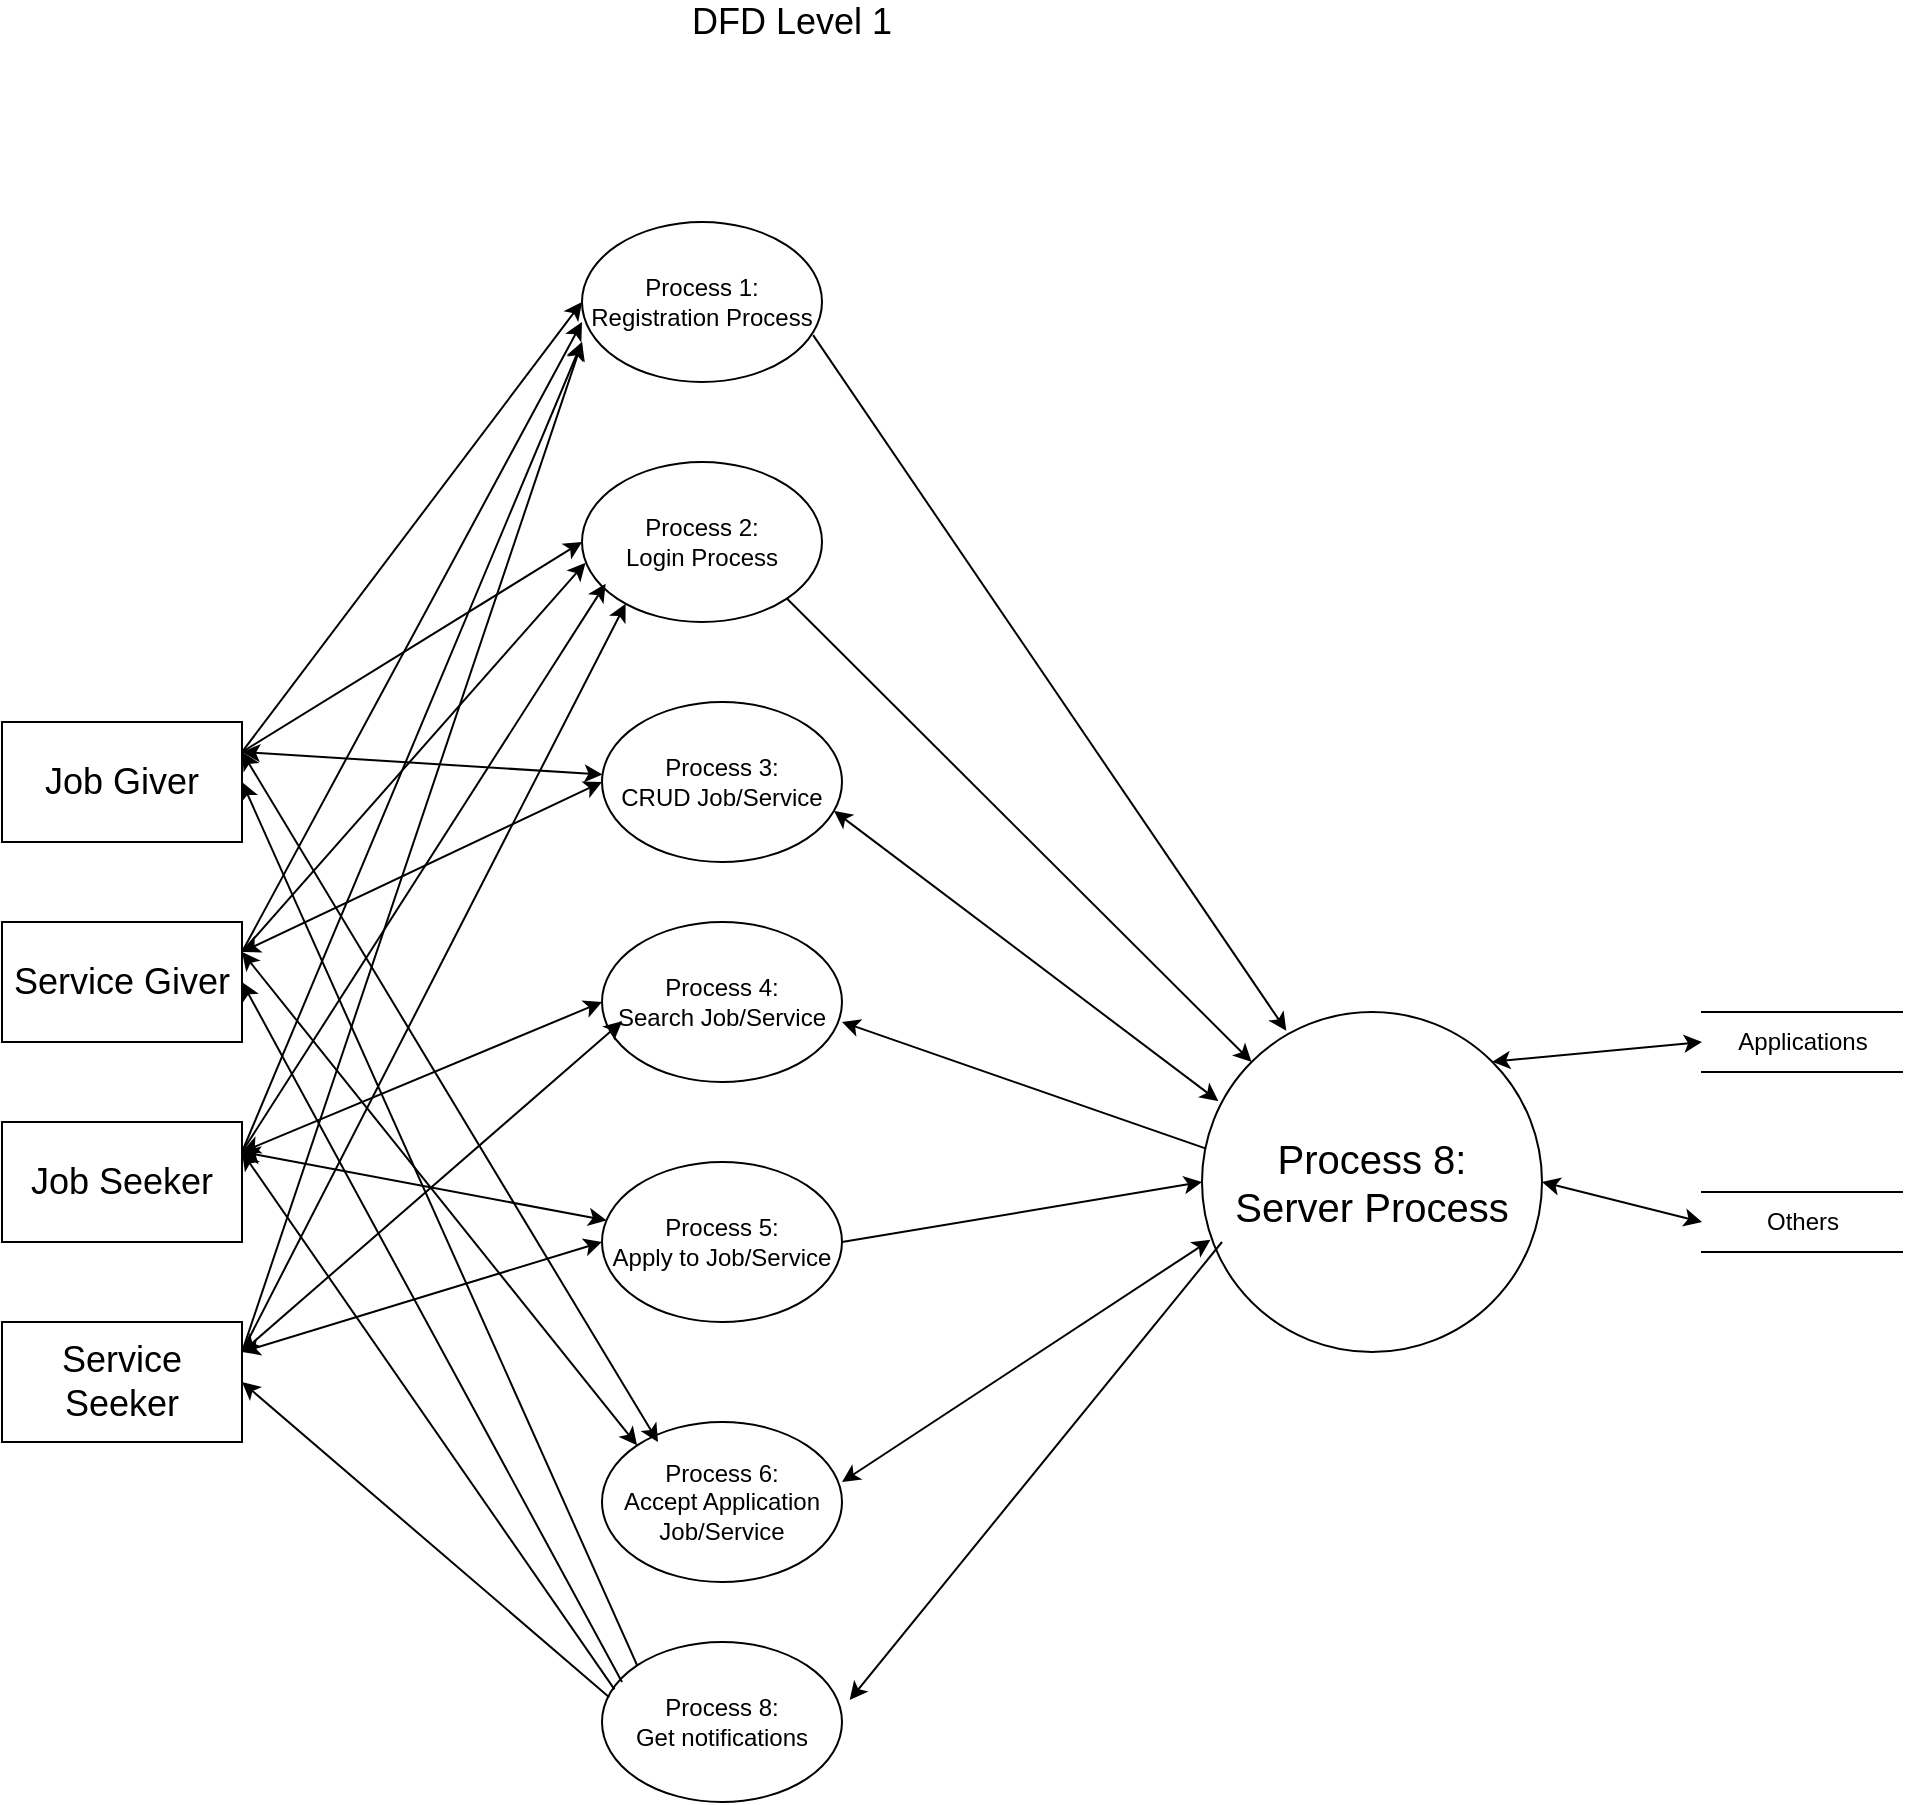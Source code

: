 <mxfile version="10.6.6" type="device"><diagram id="FUxGe3bpGTqjDw8od2aF" name="Page-1"><mxGraphModel dx="1984" dy="1220" grid="1" gridSize="10" guides="1" tooltips="1" connect="1" arrows="1" fold="1" page="1" pageScale="1" pageWidth="1654" pageHeight="1169" math="0" shadow="0"><root><mxCell id="0"/><mxCell id="1" parent="0"/><mxCell id="d3rOgKsIBYAisCl5lSKZ-1" value="&lt;font style=&quot;font-size: 18px&quot;&gt;DFD Level 1&lt;br&gt;&lt;/font&gt;" style="text;html=1;strokeColor=none;fillColor=none;align=center;verticalAlign=middle;whiteSpace=wrap;rounded=0;" vertex="1" parent="1"><mxGeometry x="690" y="50" width="160" height="20" as="geometry"/></mxCell><mxCell id="d3rOgKsIBYAisCl5lSKZ-2" value="&lt;font style=&quot;font-size: 18px&quot;&gt;Job Giver&lt;/font&gt;" style="rounded=0;whiteSpace=wrap;html=1;" vertex="1" parent="1"><mxGeometry x="375" y="410" width="120" height="60" as="geometry"/></mxCell><mxCell id="d3rOgKsIBYAisCl5lSKZ-3" value="&lt;font style=&quot;font-size: 18px&quot;&gt;Job Seeker&lt;/font&gt;" style="rounded=0;whiteSpace=wrap;html=1;" vertex="1" parent="1"><mxGeometry x="375" y="610" width="120" height="60" as="geometry"/></mxCell><mxCell id="d3rOgKsIBYAisCl5lSKZ-4" value="&lt;font style=&quot;font-size: 18px&quot;&gt;Service Giver&lt;/font&gt;" style="rounded=0;whiteSpace=wrap;html=1;" vertex="1" parent="1"><mxGeometry x="375" y="510" width="120" height="60" as="geometry"/></mxCell><mxCell id="d3rOgKsIBYAisCl5lSKZ-6" value="&lt;font style=&quot;font-size: 18px&quot;&gt;Service Seeker&lt;/font&gt;" style="rounded=0;whiteSpace=wrap;html=1;" vertex="1" parent="1"><mxGeometry x="375" y="710" width="120" height="60" as="geometry"/></mxCell><mxCell id="d3rOgKsIBYAisCl5lSKZ-20" value="&lt;font style=&quot;font-size: 12px&quot;&gt;Process 1:&lt;br&gt;Registration Process&lt;/font&gt;&lt;br&gt;" style="ellipse;whiteSpace=wrap;html=1;" vertex="1" parent="1"><mxGeometry x="665" y="160" width="120" height="80" as="geometry"/></mxCell><mxCell id="d3rOgKsIBYAisCl5lSKZ-21" value="Process 2:&lt;br&gt;Login Process&lt;br&gt;" style="ellipse;whiteSpace=wrap;html=1;" vertex="1" parent="1"><mxGeometry x="665" y="280" width="120" height="80" as="geometry"/></mxCell><mxCell id="d3rOgKsIBYAisCl5lSKZ-22" value="Process 5:&lt;br&gt;Apply to Job/Service&lt;br&gt;" style="ellipse;whiteSpace=wrap;html=1;" vertex="1" parent="1"><mxGeometry x="675" y="630" width="120" height="80" as="geometry"/></mxCell><mxCell id="d3rOgKsIBYAisCl5lSKZ-23" value="Process 4:&lt;br&gt;Search Job/Service&lt;br&gt;" style="ellipse;whiteSpace=wrap;html=1;" vertex="1" parent="1"><mxGeometry x="675" y="510" width="120" height="80" as="geometry"/></mxCell><mxCell id="d3rOgKsIBYAisCl5lSKZ-24" value="Process 8:&lt;br&gt;Get notifications&lt;br&gt;" style="ellipse;whiteSpace=wrap;html=1;" vertex="1" parent="1"><mxGeometry x="675" y="870" width="120" height="80" as="geometry"/></mxCell><mxCell id="d3rOgKsIBYAisCl5lSKZ-25" value="Process 6:&lt;br&gt;Accept Application&lt;br&gt;Job/Service&lt;br&gt;" style="ellipse;whiteSpace=wrap;html=1;" vertex="1" parent="1"><mxGeometry x="675" y="760" width="120" height="80" as="geometry"/></mxCell><mxCell id="d3rOgKsIBYAisCl5lSKZ-27" value="Process 3:&lt;br&gt;CRUD Job/Service&lt;br&gt;" style="ellipse;whiteSpace=wrap;html=1;" vertex="1" parent="1"><mxGeometry x="675" y="400" width="120" height="80" as="geometry"/></mxCell><mxCell id="d3rOgKsIBYAisCl5lSKZ-28" value="&lt;font style=&quot;font-size: 20px&quot;&gt;Process 8:&lt;br&gt;Server Process&lt;/font&gt;&lt;br&gt;" style="ellipse;whiteSpace=wrap;html=1;aspect=fixed;" vertex="1" parent="1"><mxGeometry x="975" y="555" width="170" height="170" as="geometry"/></mxCell><mxCell id="d3rOgKsIBYAisCl5lSKZ-32" value="" style="endArrow=classic;html=1;entryX=0;entryY=0.5;entryDx=0;entryDy=0;exitX=1;exitY=0.25;exitDx=0;exitDy=0;" edge="1" parent="1" source="d3rOgKsIBYAisCl5lSKZ-2" target="d3rOgKsIBYAisCl5lSKZ-21"><mxGeometry width="50" height="50" relative="1" as="geometry"><mxPoint x="375" y="1050" as="sourcePoint"/><mxPoint x="425" y="1000" as="targetPoint"/></mxGeometry></mxCell><mxCell id="d3rOgKsIBYAisCl5lSKZ-33" value="" style="endArrow=classic;html=1;entryX=0.015;entryY=0.629;entryDx=0;entryDy=0;exitX=1;exitY=0.25;exitDx=0;exitDy=0;entryPerimeter=0;" edge="1" parent="1" source="d3rOgKsIBYAisCl5lSKZ-4" target="d3rOgKsIBYAisCl5lSKZ-21"><mxGeometry width="50" height="50" relative="1" as="geometry"><mxPoint x="505.059" y="434.941" as="sourcePoint"/><mxPoint x="674.471" y="330.235" as="targetPoint"/></mxGeometry></mxCell><mxCell id="d3rOgKsIBYAisCl5lSKZ-34" value="" style="endArrow=classic;html=1;entryX=0.015;entryY=0.629;entryDx=0;entryDy=0;exitX=1;exitY=0.25;exitDx=0;exitDy=0;entryPerimeter=0;" edge="1" parent="1" source="d3rOgKsIBYAisCl5lSKZ-3"><mxGeometry width="50" height="50" relative="1" as="geometry"><mxPoint x="505.059" y="534.941" as="sourcePoint"/><mxPoint x="676.824" y="340.824" as="targetPoint"/></mxGeometry></mxCell><mxCell id="d3rOgKsIBYAisCl5lSKZ-35" value="" style="endArrow=classic;html=1;entryX=0.015;entryY=0.629;entryDx=0;entryDy=0;exitX=1;exitY=0.25;exitDx=0;exitDy=0;entryPerimeter=0;" edge="1" parent="1" source="d3rOgKsIBYAisCl5lSKZ-6"><mxGeometry width="50" height="50" relative="1" as="geometry"><mxPoint x="505.059" y="634.941" as="sourcePoint"/><mxPoint x="686.824" y="350.824" as="targetPoint"/></mxGeometry></mxCell><mxCell id="d3rOgKsIBYAisCl5lSKZ-36" value="" style="endArrow=classic;html=1;entryX=0;entryY=0.5;entryDx=0;entryDy=0;exitX=1;exitY=0.25;exitDx=0;exitDy=0;" edge="1" parent="1" target="d3rOgKsIBYAisCl5lSKZ-20"><mxGeometry width="50" height="50" relative="1" as="geometry"><mxPoint x="495.059" y="424.941" as="sourcePoint"/><mxPoint x="664.471" y="320.235" as="targetPoint"/></mxGeometry></mxCell><mxCell id="d3rOgKsIBYAisCl5lSKZ-37" value="" style="endArrow=classic;html=1;exitX=1;exitY=0.25;exitDx=0;exitDy=0;" edge="1" parent="1" source="d3rOgKsIBYAisCl5lSKZ-4"><mxGeometry width="50" height="50" relative="1" as="geometry"><mxPoint x="505.059" y="534.941" as="sourcePoint"/><mxPoint x="665" y="210" as="targetPoint"/></mxGeometry></mxCell><mxCell id="d3rOgKsIBYAisCl5lSKZ-38" value="" style="endArrow=classic;html=1;exitX=1;exitY=0.25;exitDx=0;exitDy=0;" edge="1" parent="1" source="d3rOgKsIBYAisCl5lSKZ-3"><mxGeometry width="50" height="50" relative="1" as="geometry"><mxPoint x="505.059" y="634.941" as="sourcePoint"/><mxPoint x="665" y="220" as="targetPoint"/></mxGeometry></mxCell><mxCell id="d3rOgKsIBYAisCl5lSKZ-39" value="" style="endArrow=classic;html=1;exitX=1;exitY=0.25;exitDx=0;exitDy=0;" edge="1" parent="1" source="d3rOgKsIBYAisCl5lSKZ-6"><mxGeometry width="50" height="50" relative="1" as="geometry"><mxPoint x="505.059" y="734.941" as="sourcePoint"/><mxPoint x="665" y="220" as="targetPoint"/></mxGeometry></mxCell><mxCell id="d3rOgKsIBYAisCl5lSKZ-45" value="" style="endArrow=classic;startArrow=classic;html=1;entryX=0;entryY=0.5;entryDx=0;entryDy=0;exitX=1;exitY=0.25;exitDx=0;exitDy=0;" edge="1" parent="1" source="d3rOgKsIBYAisCl5lSKZ-4" target="d3rOgKsIBYAisCl5lSKZ-27"><mxGeometry width="50" height="50" relative="1" as="geometry"><mxPoint x="495" y="550" as="sourcePoint"/><mxPoint x="545" y="500" as="targetPoint"/></mxGeometry></mxCell><mxCell id="d3rOgKsIBYAisCl5lSKZ-46" value="" style="endArrow=classic;startArrow=classic;html=1;entryX=0;entryY=0;entryDx=0;entryDy=0;exitX=1;exitY=0.25;exitDx=0;exitDy=0;" edge="1" parent="1" source="d3rOgKsIBYAisCl5lSKZ-4" target="d3rOgKsIBYAisCl5lSKZ-25"><mxGeometry width="50" height="50" relative="1" as="geometry"><mxPoint x="505.059" y="534.941" as="sourcePoint"/><mxPoint x="685.059" y="450.235" as="targetPoint"/></mxGeometry></mxCell><mxCell id="d3rOgKsIBYAisCl5lSKZ-47" value="" style="endArrow=classic;startArrow=classic;html=1;exitX=1;exitY=0.25;exitDx=0;exitDy=0;" edge="1" parent="1" source="d3rOgKsIBYAisCl5lSKZ-2" target="d3rOgKsIBYAisCl5lSKZ-27"><mxGeometry width="50" height="50" relative="1" as="geometry"><mxPoint x="505" y="520" as="sourcePoint"/><mxPoint x="675" y="450" as="targetPoint"/></mxGeometry></mxCell><mxCell id="d3rOgKsIBYAisCl5lSKZ-48" value="" style="endArrow=classic;startArrow=classic;html=1;exitX=1;exitY=0.25;exitDx=0;exitDy=0;" edge="1" parent="1" source="d3rOgKsIBYAisCl5lSKZ-2"><mxGeometry width="50" height="50" relative="1" as="geometry"><mxPoint x="505.059" y="534.941" as="sourcePoint"/><mxPoint x="703" y="770" as="targetPoint"/></mxGeometry></mxCell><mxCell id="d3rOgKsIBYAisCl5lSKZ-49" value="" style="endArrow=classic;startArrow=classic;html=1;entryX=0;entryY=0.5;entryDx=0;entryDy=0;exitX=1;exitY=0.25;exitDx=0;exitDy=0;" edge="1" parent="1" source="d3rOgKsIBYAisCl5lSKZ-3" target="d3rOgKsIBYAisCl5lSKZ-23"><mxGeometry width="50" height="50" relative="1" as="geometry"><mxPoint x="375" y="1020" as="sourcePoint"/><mxPoint x="425" y="970" as="targetPoint"/></mxGeometry></mxCell><mxCell id="d3rOgKsIBYAisCl5lSKZ-50" value="" style="endArrow=classic;startArrow=classic;html=1;entryX=0;entryY=0.5;entryDx=0;entryDy=0;exitX=1;exitY=0.25;exitDx=0;exitDy=0;" edge="1" parent="1" source="d3rOgKsIBYAisCl5lSKZ-6"><mxGeometry width="50" height="50" relative="1" as="geometry"><mxPoint x="505.059" y="634.941" as="sourcePoint"/><mxPoint x="685.059" y="559.647" as="targetPoint"/></mxGeometry></mxCell><mxCell id="d3rOgKsIBYAisCl5lSKZ-51" value="" style="endArrow=classic;startArrow=classic;html=1;exitX=1;exitY=0.25;exitDx=0;exitDy=0;" edge="1" parent="1" source="d3rOgKsIBYAisCl5lSKZ-3" target="d3rOgKsIBYAisCl5lSKZ-22"><mxGeometry width="50" height="50" relative="1" as="geometry"><mxPoint x="505.059" y="634.941" as="sourcePoint"/><mxPoint x="685" y="560" as="targetPoint"/></mxGeometry></mxCell><mxCell id="d3rOgKsIBYAisCl5lSKZ-52" value="" style="endArrow=classic;startArrow=classic;html=1;exitX=1;exitY=0.25;exitDx=0;exitDy=0;entryX=0;entryY=0.5;entryDx=0;entryDy=0;" edge="1" parent="1" source="d3rOgKsIBYAisCl5lSKZ-6" target="d3rOgKsIBYAisCl5lSKZ-22"><mxGeometry width="50" height="50" relative="1" as="geometry"><mxPoint x="505.059" y="634.941" as="sourcePoint"/><mxPoint x="687.234" y="669.187" as="targetPoint"/></mxGeometry></mxCell><mxCell id="d3rOgKsIBYAisCl5lSKZ-53" value="" style="endArrow=classic;html=1;exitX=0.03;exitY=0.345;exitDx=0;exitDy=0;exitPerimeter=0;entryX=1;entryY=0.5;entryDx=0;entryDy=0;" edge="1" parent="1" source="d3rOgKsIBYAisCl5lSKZ-24" target="d3rOgKsIBYAisCl5lSKZ-6"><mxGeometry width="50" height="50" relative="1" as="geometry"><mxPoint x="375" y="1020" as="sourcePoint"/><mxPoint x="545" y="780" as="targetPoint"/></mxGeometry></mxCell><mxCell id="d3rOgKsIBYAisCl5lSKZ-54" value="" style="endArrow=classic;html=1;exitX=0.052;exitY=0.296;exitDx=0;exitDy=0;exitPerimeter=0;entryX=1;entryY=0.25;entryDx=0;entryDy=0;" edge="1" parent="1" source="d3rOgKsIBYAisCl5lSKZ-24" target="d3rOgKsIBYAisCl5lSKZ-3"><mxGeometry width="50" height="50" relative="1" as="geometry"><mxPoint x="688.588" y="907.882" as="sourcePoint"/><mxPoint x="505.059" y="750.235" as="targetPoint"/></mxGeometry></mxCell><mxCell id="d3rOgKsIBYAisCl5lSKZ-55" value="" style="endArrow=classic;html=1;entryX=1;entryY=0.5;entryDx=0;entryDy=0;" edge="1" parent="1" target="d3rOgKsIBYAisCl5lSKZ-4"><mxGeometry width="50" height="50" relative="1" as="geometry"><mxPoint x="685" y="890" as="sourcePoint"/><mxPoint x="505.059" y="634.941" as="targetPoint"/></mxGeometry></mxCell><mxCell id="d3rOgKsIBYAisCl5lSKZ-56" value="" style="endArrow=classic;html=1;entryX=1;entryY=0.5;entryDx=0;entryDy=0;exitX=0;exitY=0;exitDx=0;exitDy=0;" edge="1" parent="1" source="d3rOgKsIBYAisCl5lSKZ-24" target="d3rOgKsIBYAisCl5lSKZ-2"><mxGeometry width="50" height="50" relative="1" as="geometry"><mxPoint x="695" y="900" as="sourcePoint"/><mxPoint x="505.059" y="550.235" as="targetPoint"/></mxGeometry></mxCell><mxCell id="d3rOgKsIBYAisCl5lSKZ-57" value="" style="endArrow=classic;html=1;entryX=1.032;entryY=0.362;entryDx=0;entryDy=0;entryPerimeter=0;" edge="1" parent="1" target="d3rOgKsIBYAisCl5lSKZ-24"><mxGeometry width="50" height="50" relative="1" as="geometry"><mxPoint x="985" y="670" as="sourcePoint"/><mxPoint x="425" y="970" as="targetPoint"/></mxGeometry></mxCell><mxCell id="d3rOgKsIBYAisCl5lSKZ-59" value="" style="endArrow=classic;startArrow=classic;html=1;entryX=0.025;entryY=0.67;entryDx=0;entryDy=0;entryPerimeter=0;" edge="1" parent="1" target="d3rOgKsIBYAisCl5lSKZ-28"><mxGeometry width="50" height="50" relative="1" as="geometry"><mxPoint x="795" y="790" as="sourcePoint"/><mxPoint x="425" y="970" as="targetPoint"/></mxGeometry></mxCell><mxCell id="d3rOgKsIBYAisCl5lSKZ-60" value="" style="endArrow=classic;html=1;entryX=0;entryY=0.5;entryDx=0;entryDy=0;exitX=1;exitY=0.5;exitDx=0;exitDy=0;" edge="1" parent="1" source="d3rOgKsIBYAisCl5lSKZ-22" target="d3rOgKsIBYAisCl5lSKZ-28"><mxGeometry width="50" height="50" relative="1" as="geometry"><mxPoint x="375" y="1020" as="sourcePoint"/><mxPoint x="425" y="970" as="targetPoint"/></mxGeometry></mxCell><mxCell id="d3rOgKsIBYAisCl5lSKZ-61" value="" style="endArrow=classic;html=1;exitX=0.01;exitY=0.401;exitDx=0;exitDy=0;exitPerimeter=0;" edge="1" parent="1" source="d3rOgKsIBYAisCl5lSKZ-28"><mxGeometry width="50" height="50" relative="1" as="geometry"><mxPoint x="375" y="1020" as="sourcePoint"/><mxPoint x="795" y="560" as="targetPoint"/></mxGeometry></mxCell><mxCell id="d3rOgKsIBYAisCl5lSKZ-62" value="" style="endArrow=classic;startArrow=classic;html=1;entryX=0.048;entryY=0.262;entryDx=0;entryDy=0;entryPerimeter=0;exitX=0.967;exitY=0.681;exitDx=0;exitDy=0;exitPerimeter=0;" edge="1" parent="1" source="d3rOgKsIBYAisCl5lSKZ-27" target="d3rOgKsIBYAisCl5lSKZ-28"><mxGeometry width="50" height="50" relative="1" as="geometry"><mxPoint x="375" y="1020" as="sourcePoint"/><mxPoint x="425" y="970" as="targetPoint"/></mxGeometry></mxCell><mxCell id="d3rOgKsIBYAisCl5lSKZ-63" value="" style="endArrow=classic;html=1;exitX=1;exitY=1;exitDx=0;exitDy=0;" edge="1" parent="1" source="d3rOgKsIBYAisCl5lSKZ-21" target="d3rOgKsIBYAisCl5lSKZ-28"><mxGeometry width="50" height="50" relative="1" as="geometry"><mxPoint x="375" y="1020" as="sourcePoint"/><mxPoint x="985" y="580" as="targetPoint"/></mxGeometry></mxCell><mxCell id="d3rOgKsIBYAisCl5lSKZ-64" value="" style="endArrow=classic;html=1;entryX=0.248;entryY=0.055;entryDx=0;entryDy=0;entryPerimeter=0;exitX=0.963;exitY=0.707;exitDx=0;exitDy=0;exitPerimeter=0;" edge="1" parent="1" source="d3rOgKsIBYAisCl5lSKZ-20" target="d3rOgKsIBYAisCl5lSKZ-28"><mxGeometry width="50" height="50" relative="1" as="geometry"><mxPoint x="985" y="530" as="sourcePoint"/><mxPoint x="845" y="350" as="targetPoint"/></mxGeometry></mxCell><mxCell id="d3rOgKsIBYAisCl5lSKZ-65" value="Applications" style="html=1;dashed=0;whitespace=wrap;shape=partialRectangle;right=0;left=0;fillColor=none;" vertex="1" parent="1"><mxGeometry x="1225" y="555" width="100" height="30" as="geometry"/></mxCell><mxCell id="d3rOgKsIBYAisCl5lSKZ-66" value="Others" style="html=1;dashed=0;whitespace=wrap;shape=partialRectangle;right=0;left=0;fillColor=none;" vertex="1" parent="1"><mxGeometry x="1225" y="645" width="100" height="30" as="geometry"/></mxCell><mxCell id="d3rOgKsIBYAisCl5lSKZ-67" value="" style="endArrow=classic;startArrow=classic;html=1;entryX=0;entryY=0.5;entryDx=0;entryDy=0;exitX=1;exitY=0;exitDx=0;exitDy=0;" edge="1" parent="1" source="d3rOgKsIBYAisCl5lSKZ-28" target="d3rOgKsIBYAisCl5lSKZ-65"><mxGeometry width="50" height="50" relative="1" as="geometry"><mxPoint x="375" y="1020" as="sourcePoint"/><mxPoint x="425" y="970" as="targetPoint"/></mxGeometry></mxCell><mxCell id="d3rOgKsIBYAisCl5lSKZ-68" value="" style="endArrow=classic;startArrow=classic;html=1;entryX=0;entryY=0.5;entryDx=0;entryDy=0;exitX=1;exitY=0.5;exitDx=0;exitDy=0;" edge="1" parent="1" source="d3rOgKsIBYAisCl5lSKZ-28" target="d3rOgKsIBYAisCl5lSKZ-66"><mxGeometry width="50" height="50" relative="1" as="geometry"><mxPoint x="1129.765" y="590.235" as="sourcePoint"/><mxPoint x="1234.471" y="579.647" as="targetPoint"/></mxGeometry></mxCell></root></mxGraphModel></diagram></mxfile>